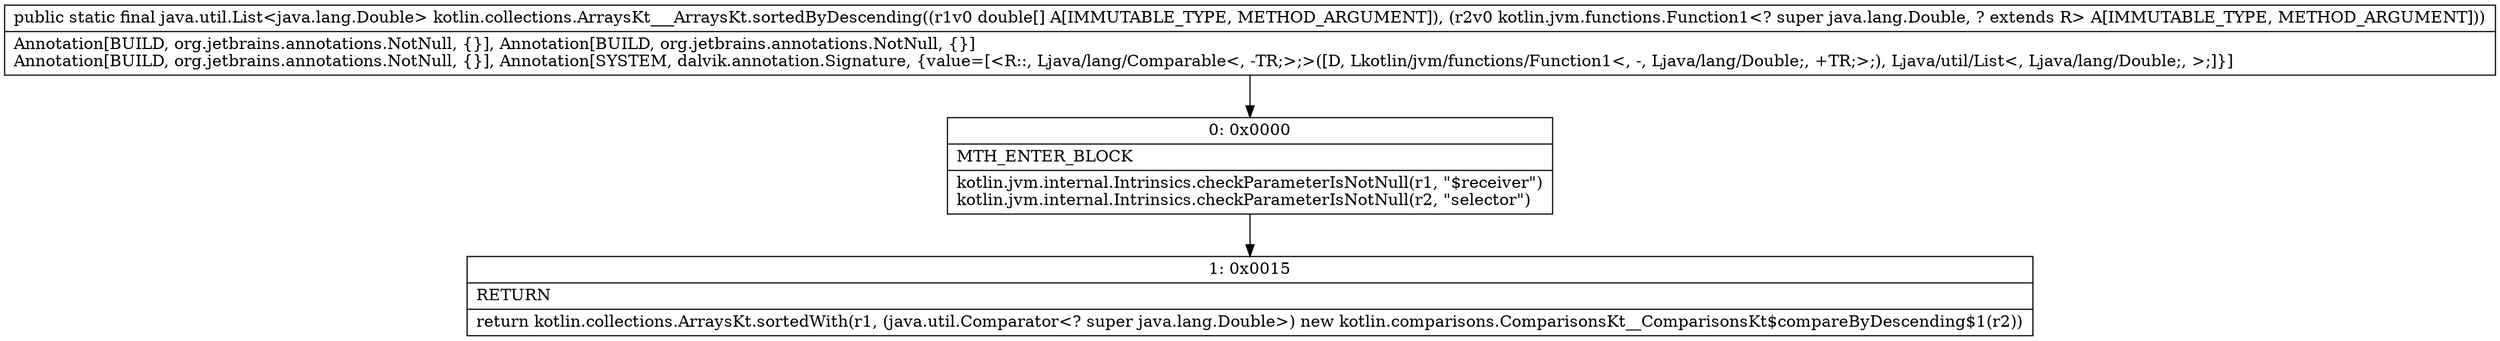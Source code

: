 digraph "CFG forkotlin.collections.ArraysKt___ArraysKt.sortedByDescending([DLkotlin\/jvm\/functions\/Function1;)Ljava\/util\/List;" {
Node_0 [shape=record,label="{0\:\ 0x0000|MTH_ENTER_BLOCK\l|kotlin.jvm.internal.Intrinsics.checkParameterIsNotNull(r1, \"$receiver\")\lkotlin.jvm.internal.Intrinsics.checkParameterIsNotNull(r2, \"selector\")\l}"];
Node_1 [shape=record,label="{1\:\ 0x0015|RETURN\l|return kotlin.collections.ArraysKt.sortedWith(r1, (java.util.Comparator\<? super java.lang.Double\>) new kotlin.comparisons.ComparisonsKt__ComparisonsKt$compareByDescending$1(r2))\l}"];
MethodNode[shape=record,label="{public static final java.util.List\<java.lang.Double\> kotlin.collections.ArraysKt___ArraysKt.sortedByDescending((r1v0 double[] A[IMMUTABLE_TYPE, METHOD_ARGUMENT]), (r2v0 kotlin.jvm.functions.Function1\<? super java.lang.Double, ? extends R\> A[IMMUTABLE_TYPE, METHOD_ARGUMENT]))  | Annotation[BUILD, org.jetbrains.annotations.NotNull, \{\}], Annotation[BUILD, org.jetbrains.annotations.NotNull, \{\}]\lAnnotation[BUILD, org.jetbrains.annotations.NotNull, \{\}], Annotation[SYSTEM, dalvik.annotation.Signature, \{value=[\<R::, Ljava\/lang\/Comparable\<, \-TR;\>;\>([D, Lkotlin\/jvm\/functions\/Function1\<, \-, Ljava\/lang\/Double;, +TR;\>;), Ljava\/util\/List\<, Ljava\/lang\/Double;, \>;]\}]\l}"];
MethodNode -> Node_0;
Node_0 -> Node_1;
}

